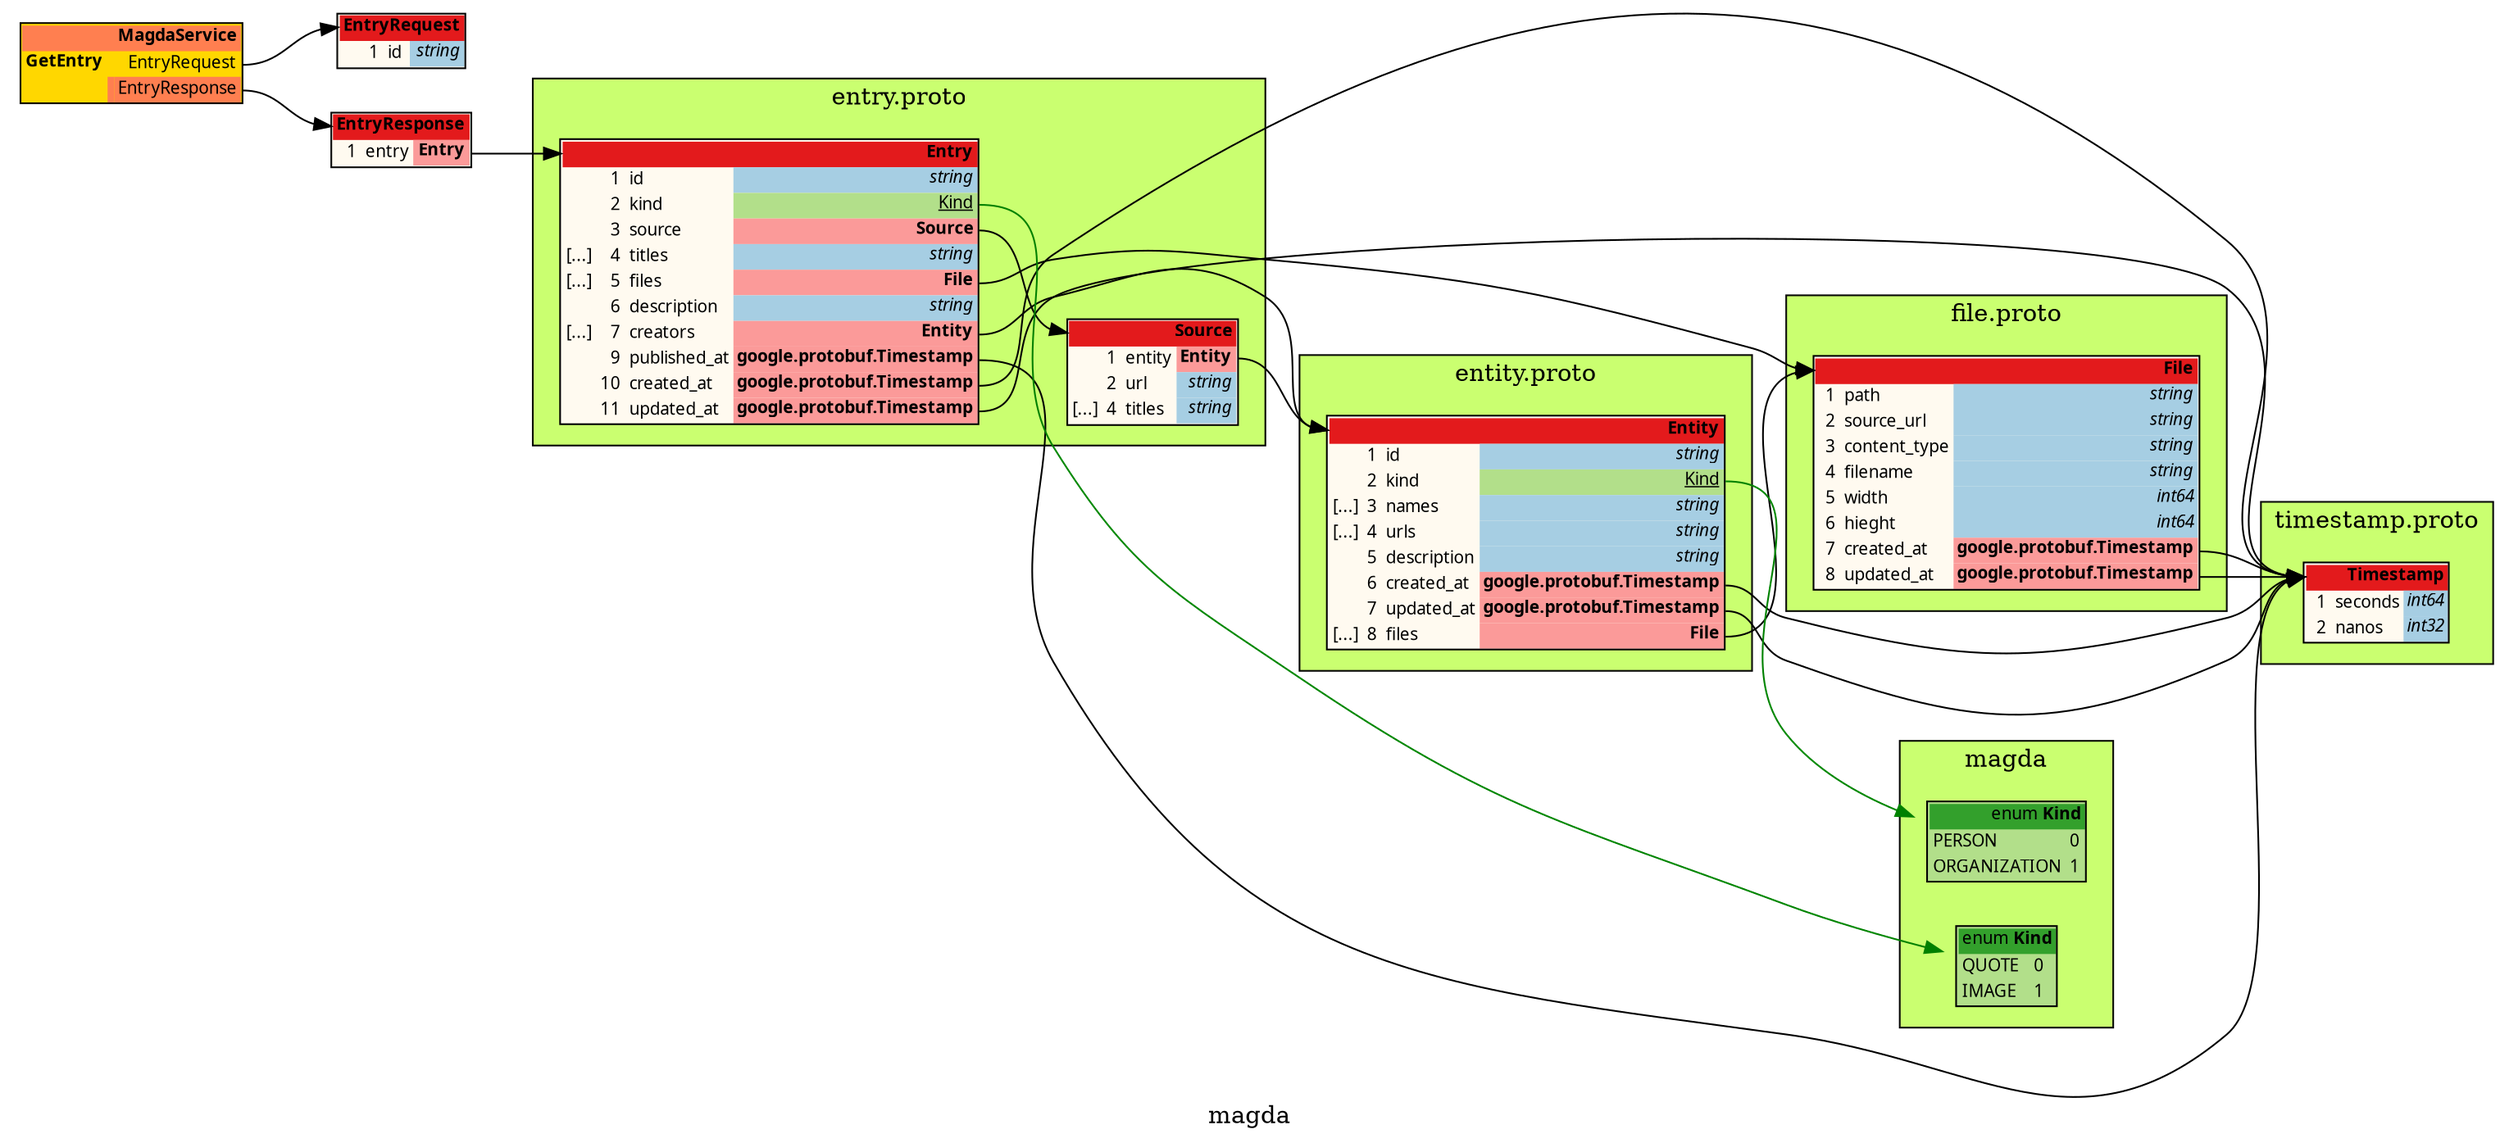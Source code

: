 /*
	do not edit:
	auto-generated by github.com/seamia/protodot
*/
digraph protodot {

	/* package:   magda */
	/* source:    protos/service.proto */
	/* selection:  */

	rankdir=LR;
	label="magda";
	tooltip="magda";
	bgcolor="transparent"

	node [
		shape=plaintext
		fontsize=10
		fontname="Ubuntu"
	];


	/* ------ nodes ------ */
	subgraph cluster_b5eb5ae3708a {
		label = "entry.proto"
		tooltip = "entry.proto"
		style = filled;
		fillcolor = "#caff70";
		
		Node_Ja_104	[shape=plaintext tooltip="magda.Source" label=<<TABLE BORDER="1" CELLBORDER="0" CELLSPACING="0" BGCOLOR="#fffaf0"><TR><TD COLSPAN="4" PORT="header" BGCOLOR="#e31a1c" ALIGN="right"><b>Source</b></TD></TR><TR><TD ALIGN="right"></TD><TD ALIGN="right">1</TD><TD ALIGN="left">entity</TD><TD BGCOLOR="#fb9a99" PORT="poentity" ALIGN="right"><b>Entity</b></TD></TR><TR><TD ALIGN="right"></TD><TD ALIGN="right">2</TD><TD ALIGN="left">url</TD><TD BGCOLOR="#a6cee3" PORT="pourl" ALIGN="right" TITLE="string"><i>string</i></TD></TR><TR><TD ALIGN="right">[...]</TD><TD ALIGN="right">4</TD><TD ALIGN="left">titles</TD><TD BGCOLOR="#a6cee3" PORT="potitles" ALIGN="right" TITLE="string"><i>string</i></TD></TR></TABLE>>];
		Node_Ja_105	[shape=plaintext tooltip="magda.Entry" label=<<TABLE BORDER="1" CELLBORDER="0" CELLSPACING="0" BGCOLOR="#fffaf0"><TR><TD COLSPAN="4" PORT="header" BGCOLOR="#e31a1c" ALIGN="right"><b>Entry</b></TD></TR><TR><TD ALIGN="right"></TD><TD ALIGN="right">1</TD><TD ALIGN="left">id</TD><TD BGCOLOR="#a6cee3" PORT="poid" ALIGN="right" TITLE="string"><i>string</i></TD></TR><TR><TD ALIGN="right"></TD><TD ALIGN="right">2</TD><TD ALIGN="left">kind</TD><TD BGCOLOR="#b2df8a" PORT="pokind" ALIGN="right"><u>Kind</u></TD></TR><TR><TD ALIGN="right"></TD><TD ALIGN="right">3</TD><TD ALIGN="left">source</TD><TD BGCOLOR="#fb9a99" PORT="posource" ALIGN="right"><b>Source</b></TD></TR><TR><TD ALIGN="right">[...]</TD><TD ALIGN="right">4</TD><TD ALIGN="left">titles</TD><TD BGCOLOR="#a6cee3" PORT="potitles" ALIGN="right" TITLE="string"><i>string</i></TD></TR><TR><TD ALIGN="right">[...]</TD><TD ALIGN="right">5</TD><TD ALIGN="left">files</TD><TD BGCOLOR="#fb9a99" PORT="pofiles" ALIGN="right"><b>File</b></TD></TR><TR><TD ALIGN="right"></TD><TD ALIGN="right">6</TD><TD ALIGN="left">description</TD><TD BGCOLOR="#a6cee3" PORT="podescription" ALIGN="right" TITLE="string"><i>string</i></TD></TR><TR><TD ALIGN="right">[...]</TD><TD ALIGN="right">7</TD><TD ALIGN="left">creators</TD><TD BGCOLOR="#fb9a99" PORT="pocreators" ALIGN="right"><b>Entity</b></TD></TR><TR><TD ALIGN="right"></TD><TD ALIGN="right">9</TD><TD ALIGN="left">published_at</TD><TD BGCOLOR="#fb9a99" PORT="popublished_at" ALIGN="right"><b>google.protobuf.Timestamp</b></TD></TR><TR><TD ALIGN="right"></TD><TD ALIGN="right">10</TD><TD ALIGN="left">created_at</TD><TD BGCOLOR="#fb9a99" PORT="pocreated_at" ALIGN="right"><b>google.protobuf.Timestamp</b></TD></TR><TR><TD ALIGN="right"></TD><TD ALIGN="right">11</TD><TD ALIGN="left">updated_at</TD><TD BGCOLOR="#fb9a99" PORT="poupdated_at" ALIGN="right"><b>google.protobuf.Timestamp</b></TD></TR></TABLE>>];
	}

	subgraph cluster_8b180d234311 {
		label = "file.proto"
		tooltip = "file.proto"
		style = filled;
		fillcolor = "#caff70";
		
		Node_Ja_101	[shape=plaintext tooltip="magda.File" label=<<TABLE BORDER="1" CELLBORDER="0" CELLSPACING="0" BGCOLOR="#fffaf0"><TR><TD COLSPAN="4" PORT="header" BGCOLOR="#e31a1c" ALIGN="right"><b>File</b></TD></TR><TR><TD ALIGN="right"></TD><TD ALIGN="right">1</TD><TD ALIGN="left">path</TD><TD BGCOLOR="#a6cee3" PORT="popath" ALIGN="right" TITLE="string"><i>string</i></TD></TR><TR><TD ALIGN="right"></TD><TD ALIGN="right">2</TD><TD ALIGN="left">source_url</TD><TD BGCOLOR="#a6cee3" PORT="posource_url" ALIGN="right" TITLE="string"><i>string</i></TD></TR><TR><TD ALIGN="right"></TD><TD ALIGN="right">3</TD><TD ALIGN="left">content_type</TD><TD BGCOLOR="#a6cee3" PORT="pocontent_type" ALIGN="right" TITLE="string"><i>string</i></TD></TR><TR><TD ALIGN="right"></TD><TD ALIGN="right">4</TD><TD ALIGN="left">filename</TD><TD BGCOLOR="#a6cee3" PORT="pofilename" ALIGN="right" TITLE="string"><i>string</i></TD></TR><TR><TD ALIGN="right"></TD><TD ALIGN="right">5</TD><TD ALIGN="left">width</TD><TD BGCOLOR="#a6cee3" PORT="powidth" ALIGN="right" TITLE="int64"><i>int64</i></TD></TR><TR><TD ALIGN="right"></TD><TD ALIGN="right">6</TD><TD ALIGN="left">hieght</TD><TD BGCOLOR="#a6cee3" PORT="pohieght" ALIGN="right" TITLE="int64"><i>int64</i></TD></TR><TR><TD ALIGN="right"></TD><TD ALIGN="right">7</TD><TD ALIGN="left">created_at</TD><TD BGCOLOR="#fb9a99" PORT="pocreated_at" ALIGN="right"><b>google.protobuf.Timestamp</b></TD></TR><TR><TD ALIGN="right"></TD><TD ALIGN="right">8</TD><TD ALIGN="left">updated_at</TD><TD BGCOLOR="#fb9a99" PORT="poupdated_at" ALIGN="right"><b>google.protobuf.Timestamp</b></TD></TR></TABLE>>];
	}


	/* ------ leaving the root package unwrapped ------ */
	Node_Ja_110	[shape=plaintext tooltip="magda.EntryResponse" label=<<TABLE BORDER="1" CELLBORDER="0" CELLSPACING="0" BGCOLOR="#fffaf0"><TR><TD COLSPAN="4" PORT="header" BGCOLOR="#e31a1c" ALIGN="right"><b>EntryResponse</b></TD></TR><TR><TD ALIGN="right"></TD><TD ALIGN="right">1</TD><TD ALIGN="left">entry</TD><TD BGCOLOR="#fb9a99" PORT="poentry" ALIGN="right"><b>Entry</b></TD></TR></TABLE>>];
	
	Node_Ja_107	[shape=plaintext tooltip="MagdaService" label=<<TABLE BORDER="1" CELLBORDER="0" CELLSPACING="0" BGCOLOR="#ffd700"><TR><TD COLSPAN="3" PORT="header" BGCOLOR="#ff7f50" ALIGN="right"><b>MagdaService</b></TD></TR><TR><TD ALIGN="left"><b>GetEntry</b></TD><TD></TD><TD PORT="poGetEntry_request" ALIGN="right">EntryRequest</TD></TR><TR style="border-bottom: 1px solid red"><TD></TD><TD BGCOLOR="#ff7f50"></TD><TD PORT="poGetEntry_response" ALIGN="right" BGCOLOR="#ff7f50">EntryResponse</TD></TR></TABLE>>];
	Node_Ja_109	[shape=plaintext tooltip="magda.EntryRequest" label=<<TABLE BORDER="1" CELLBORDER="0" CELLSPACING="0" BGCOLOR="#fffaf0"><TR><TD COLSPAN="4" PORT="header" BGCOLOR="#e31a1c" ALIGN="right"><b>EntryRequest</b></TD></TR><TR><TD ALIGN="right"></TD><TD ALIGN="right">1</TD><TD ALIGN="left">id</TD><TD BGCOLOR="#a6cee3" PORT="poid" ALIGN="right" TITLE="string"><i>string</i></TD></TR></TABLE>>];
	subgraph cluster_5627932c6abb {
		label = "timestamp.proto"
		tooltip = "timestamp.proto"
		style = filled;
		fillcolor = "#caff70";
		
		Node_Ja_100	[shape=plaintext tooltip="google.protobuf.Timestamp" label=<<TABLE BORDER="1" CELLBORDER="0" CELLSPACING="0" BGCOLOR="#fffaf0"><TR><TD COLSPAN="4" PORT="header" BGCOLOR="#e31a1c" ALIGN="right"><b>Timestamp</b></TD></TR><TR><TD ALIGN="right"></TD><TD ALIGN="right">1</TD><TD ALIGN="left">seconds</TD><TD BGCOLOR="#a6cee3" PORT="poseconds" ALIGN="right" TITLE="int64"><i>int64</i></TD></TR><TR><TD ALIGN="right"></TD><TD ALIGN="right">2</TD><TD ALIGN="left">nanos</TD><TD BGCOLOR="#a6cee3" PORT="ponanos" ALIGN="right" TITLE="int32"><i>int32</i></TD></TR></TABLE>>];
	}

	subgraph cluster_f56b993e78fb {
		label = "entity.proto"
		tooltip = "entity.proto"
		style = filled;
		fillcolor = "#caff70";
		
		Node_Ja_102	[shape=plaintext tooltip="magda.Entity" label=<<TABLE BORDER="1" CELLBORDER="0" CELLSPACING="0" BGCOLOR="#fffaf0"><TR><TD COLSPAN="4" PORT="header" BGCOLOR="#e31a1c" ALIGN="right"><b>Entity</b></TD></TR><TR><TD ALIGN="right"></TD><TD ALIGN="right">1</TD><TD ALIGN="left">id</TD><TD BGCOLOR="#a6cee3" PORT="poid" ALIGN="right" TITLE="string"><i>string</i></TD></TR><TR><TD ALIGN="right"></TD><TD ALIGN="right">2</TD><TD ALIGN="left">kind</TD><TD BGCOLOR="#b2df8a" PORT="pokind" ALIGN="right"><u>Kind</u></TD></TR><TR><TD ALIGN="right">[...]</TD><TD ALIGN="right">3</TD><TD ALIGN="left">names</TD><TD BGCOLOR="#a6cee3" PORT="ponames" ALIGN="right" TITLE="string"><i>string</i></TD></TR><TR><TD ALIGN="right">[...]</TD><TD ALIGN="right">4</TD><TD ALIGN="left">urls</TD><TD BGCOLOR="#a6cee3" PORT="pourls" ALIGN="right" TITLE="string"><i>string</i></TD></TR><TR><TD ALIGN="right"></TD><TD ALIGN="right">5</TD><TD ALIGN="left">description</TD><TD BGCOLOR="#a6cee3" PORT="podescription" ALIGN="right" TITLE="string"><i>string</i></TD></TR><TR><TD ALIGN="right"></TD><TD ALIGN="right">6</TD><TD ALIGN="left">created_at</TD><TD BGCOLOR="#fb9a99" PORT="pocreated_at" ALIGN="right"><b>google.protobuf.Timestamp</b></TD></TR><TR><TD ALIGN="right"></TD><TD ALIGN="right">7</TD><TD ALIGN="left">updated_at</TD><TD BGCOLOR="#fb9a99" PORT="poupdated_at" ALIGN="right"><b>google.protobuf.Timestamp</b></TD></TR><TR><TD ALIGN="right">[...]</TD><TD ALIGN="right">8</TD><TD ALIGN="left">files</TD><TD BGCOLOR="#fb9a99" PORT="pofiles" ALIGN="right"><b>File</b></TD></TR></TABLE>>];
	}

	subgraph cluster_9d1e3c2635ff {
		label = "magda"
		tooltip = "magda"
		style = filled;
		fillcolor = "#caff70";
		
		Node_Ja_103	[shape=plaintext tooltip="Kind" label=<<TABLE BORDER="1" CELLBORDER="0" CELLSPACING="0" BGCOLOR="#b2df8a"><TR><TD COLSPAN="2" PORT="header" BGCOLOR="#33a02c" ALIGN="right">enum <b>Kind</b></TD></TR><TR><TD BGCOLOR="#b2df8a" ALIGN="left">PERSON</TD><TD BGCOLOR="#b2df8a" ALIGN="left">0</TD></TR><TR><TD BGCOLOR="#b2df8a" ALIGN="left">ORGANIZATION</TD><TD BGCOLOR="#b2df8a" ALIGN="left">1</TD></TR></TABLE>>];
		Node_Ja_106	[shape=plaintext tooltip="Kind" label=<<TABLE BORDER="1" CELLBORDER="0" CELLSPACING="0" BGCOLOR="#b2df8a"><TR><TD COLSPAN="2" PORT="header" BGCOLOR="#33a02c" ALIGN="right">enum <b>Kind</b></TD></TR><TR><TD BGCOLOR="#b2df8a" ALIGN="left">QUOTE</TD><TD BGCOLOR="#b2df8a" ALIGN="left">0</TD></TR><TR><TD BGCOLOR="#b2df8a" ALIGN="left">IMAGE</TD><TD BGCOLOR="#b2df8a" ALIGN="left">1</TD></TR></TABLE>>];
	}


	/* ------ connections ------ */
	Node_Ja_107:poGetEntry_response:e	-> Node_Ja_110:header [color="#000000" tooltip="Ja_107 --> Ja_110"];
	Node_Ja_102:pokind:e	-> Node_Ja_103 [color="#008000" tooltip="Ja_102 --> Ja_103"];
	Node_Ja_102:pofiles:e	-> Node_Ja_101:header [color="#000000" tooltip="Ja_102 --> Ja_101"];
	Node_Ja_105:pocreators:e	-> Node_Ja_102:header [color="#000000" tooltip="Ja_105 --> Ja_102"];
	Node_Ja_107:poGetEntry_request:e	-> Node_Ja_109:header [color="#000000" tooltip="Ja_107 --> Ja_109"];
	Node_Ja_101:poupdated_at:e	-> Node_Ja_100:header [color="#000000" tooltip="Ja_101 --> Ja_100"];
	Node_Ja_105:pofiles:e	-> Node_Ja_101:header [color="#000000" tooltip="Ja_105 --> Ja_101"];
	Node_Ja_105:popublished_at:e	-> Node_Ja_100:header [color="#000000" tooltip="Ja_105 --> Ja_100"];
	Node_Ja_105:poupdated_at:e	-> Node_Ja_100:header [color="#000000" tooltip="Ja_105 --> Ja_100"];
	Node_Ja_110:poentry:e	-> Node_Ja_105:header [color="#000000" tooltip="Ja_110 --> Ja_105"];
	Node_Ja_101:pocreated_at:e	-> Node_Ja_100:header [color="#000000" tooltip="Ja_101 --> Ja_100"];
	Node_Ja_102:pocreated_at:e	-> Node_Ja_100:header [color="#000000" tooltip="Ja_102 --> Ja_100"];
	Node_Ja_102:poupdated_at:e	-> Node_Ja_100:header [color="#000000" tooltip="Ja_102 --> Ja_100"];
	Node_Ja_105:pokind:e	-> Node_Ja_106 [color="#008000" tooltip="Ja_105 --> Ja_106"];
	Node_Ja_104:poentity:e	-> Node_Ja_102:header [color="#000000" tooltip="Ja_104 --> Ja_102"];
	Node_Ja_105:posource:e	-> Node_Ja_104:header [color="#000000" tooltip="Ja_105 --> Ja_104"];
	Node_Ja_105:pocreated_at:e	-> Node_Ja_100:header [color="#000000" tooltip="Ja_105 --> Ja_100"];

	/* generated by github.com/seamia/protodot on Monday, 17-Feb-20 14:43:25 MST */
}
